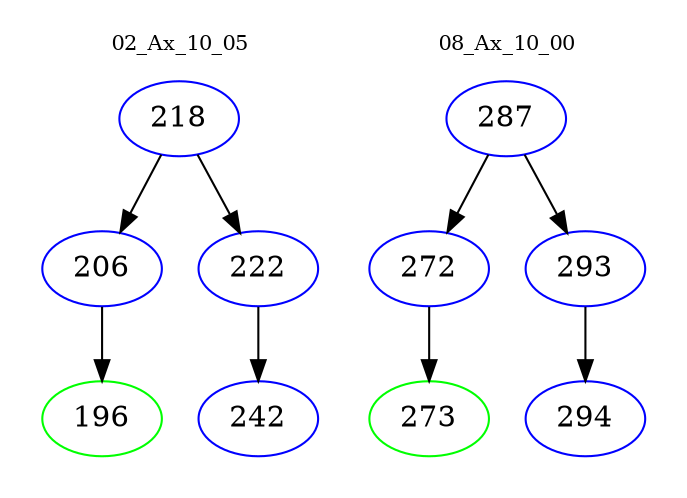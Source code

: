 digraph{
subgraph cluster_0 {
color = white
label = "02_Ax_10_05";
fontsize=10;
T0_218 [label="218", color="blue"]
T0_218 -> T0_206 [color="black"]
T0_206 [label="206", color="blue"]
T0_206 -> T0_196 [color="black"]
T0_196 [label="196", color="green"]
T0_218 -> T0_222 [color="black"]
T0_222 [label="222", color="blue"]
T0_222 -> T0_242 [color="black"]
T0_242 [label="242", color="blue"]
}
subgraph cluster_1 {
color = white
label = "08_Ax_10_00";
fontsize=10;
T1_287 [label="287", color="blue"]
T1_287 -> T1_272 [color="black"]
T1_272 [label="272", color="blue"]
T1_272 -> T1_273 [color="black"]
T1_273 [label="273", color="green"]
T1_287 -> T1_293 [color="black"]
T1_293 [label="293", color="blue"]
T1_293 -> T1_294 [color="black"]
T1_294 [label="294", color="blue"]
}
}
